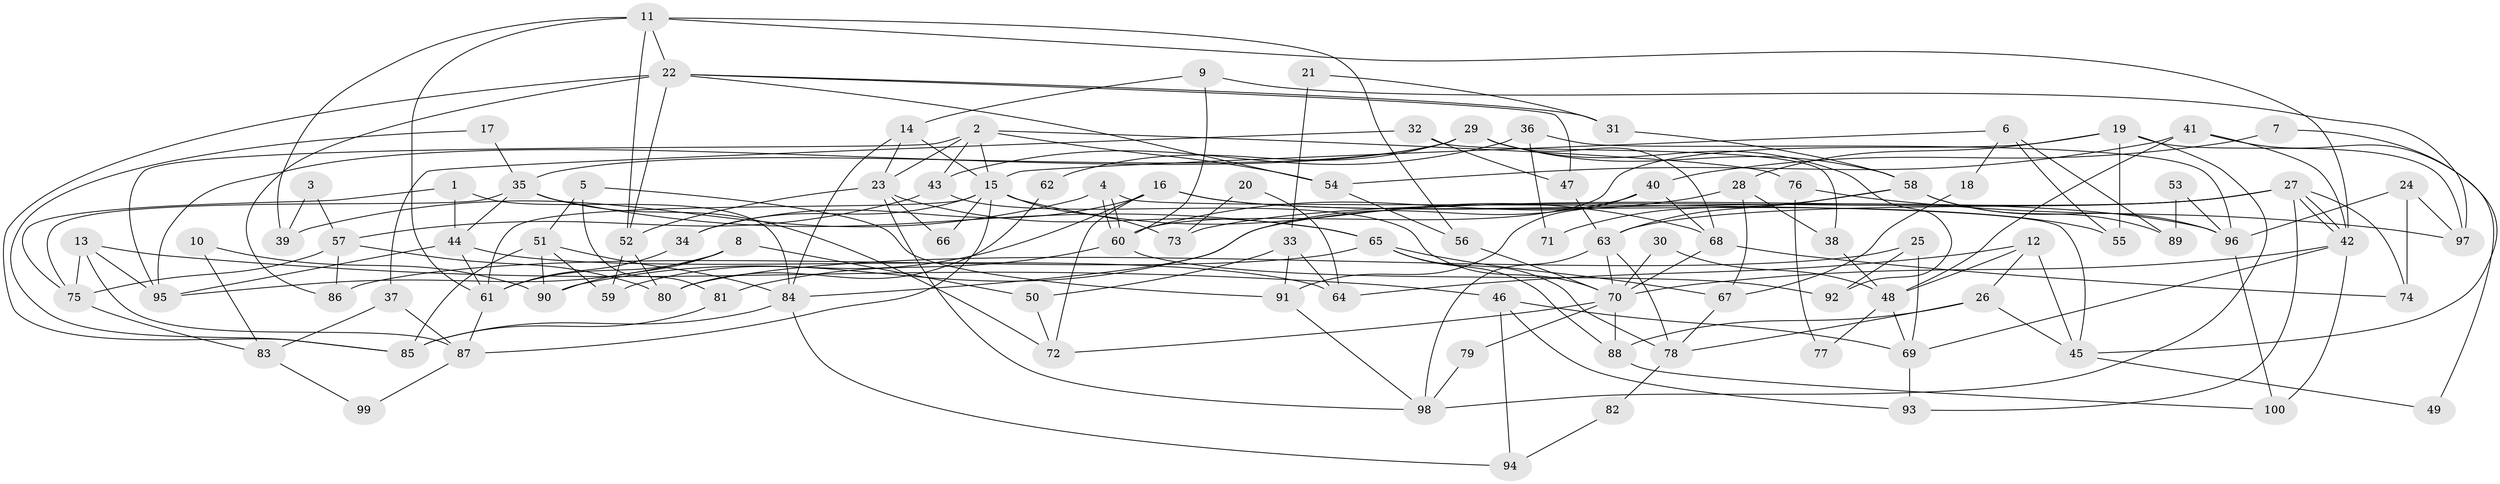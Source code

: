 // Generated by graph-tools (version 1.1) at 2025/15/03/09/25 04:15:08]
// undirected, 100 vertices, 200 edges
graph export_dot {
graph [start="1"]
  node [color=gray90,style=filled];
  1;
  2;
  3;
  4;
  5;
  6;
  7;
  8;
  9;
  10;
  11;
  12;
  13;
  14;
  15;
  16;
  17;
  18;
  19;
  20;
  21;
  22;
  23;
  24;
  25;
  26;
  27;
  28;
  29;
  30;
  31;
  32;
  33;
  34;
  35;
  36;
  37;
  38;
  39;
  40;
  41;
  42;
  43;
  44;
  45;
  46;
  47;
  48;
  49;
  50;
  51;
  52;
  53;
  54;
  55;
  56;
  57;
  58;
  59;
  60;
  61;
  62;
  63;
  64;
  65;
  66;
  67;
  68;
  69;
  70;
  71;
  72;
  73;
  74;
  75;
  76;
  77;
  78;
  79;
  80;
  81;
  82;
  83;
  84;
  85;
  86;
  87;
  88;
  89;
  90;
  91;
  92;
  93;
  94;
  95;
  96;
  97;
  98;
  99;
  100;
  1 -- 44;
  1 -- 75;
  1 -- 84;
  2 -- 54;
  2 -- 23;
  2 -- 15;
  2 -- 43;
  2 -- 76;
  2 -- 95;
  3 -- 39;
  3 -- 57;
  4 -- 60;
  4 -- 60;
  4 -- 45;
  4 -- 39;
  5 -- 51;
  5 -- 81;
  5 -- 91;
  6 -- 15;
  6 -- 55;
  6 -- 18;
  6 -- 89;
  7 -- 40;
  7 -- 45;
  8 -- 90;
  8 -- 61;
  8 -- 50;
  8 -- 95;
  9 -- 97;
  9 -- 14;
  9 -- 60;
  10 -- 90;
  10 -- 83;
  11 -- 42;
  11 -- 52;
  11 -- 22;
  11 -- 39;
  11 -- 56;
  11 -- 61;
  12 -- 64;
  12 -- 48;
  12 -- 26;
  12 -- 45;
  13 -- 87;
  13 -- 95;
  13 -- 46;
  13 -- 75;
  14 -- 23;
  14 -- 15;
  14 -- 84;
  15 -- 68;
  15 -- 34;
  15 -- 61;
  15 -- 66;
  15 -- 73;
  15 -- 87;
  16 -- 34;
  16 -- 72;
  16 -- 55;
  16 -- 59;
  16 -- 96;
  17 -- 35;
  17 -- 85;
  18 -- 67;
  19 -- 60;
  19 -- 98;
  19 -- 28;
  19 -- 55;
  19 -- 97;
  20 -- 73;
  20 -- 64;
  21 -- 31;
  21 -- 33;
  22 -- 86;
  22 -- 31;
  22 -- 47;
  22 -- 52;
  22 -- 54;
  22 -- 85;
  23 -- 52;
  23 -- 65;
  23 -- 66;
  23 -- 98;
  24 -- 74;
  24 -- 96;
  24 -- 97;
  25 -- 69;
  25 -- 92;
  25 -- 80;
  26 -- 88;
  26 -- 45;
  26 -- 78;
  27 -- 42;
  27 -- 42;
  27 -- 63;
  27 -- 73;
  27 -- 74;
  27 -- 90;
  27 -- 93;
  28 -- 60;
  28 -- 38;
  28 -- 67;
  29 -- 95;
  29 -- 68;
  29 -- 35;
  29 -- 58;
  29 -- 62;
  29 -- 92;
  30 -- 48;
  30 -- 70;
  31 -- 58;
  32 -- 47;
  32 -- 38;
  32 -- 37;
  33 -- 50;
  33 -- 91;
  33 -- 64;
  34 -- 61;
  35 -- 44;
  35 -- 65;
  35 -- 72;
  35 -- 75;
  36 -- 96;
  36 -- 43;
  36 -- 71;
  37 -- 87;
  37 -- 83;
  38 -- 48;
  40 -- 91;
  40 -- 84;
  40 -- 68;
  41 -- 54;
  41 -- 42;
  41 -- 48;
  41 -- 49;
  42 -- 70;
  42 -- 69;
  42 -- 100;
  43 -- 57;
  43 -- 70;
  44 -- 95;
  44 -- 61;
  44 -- 64;
  45 -- 49;
  46 -- 93;
  46 -- 69;
  46 -- 94;
  47 -- 63;
  48 -- 69;
  48 -- 77;
  50 -- 72;
  51 -- 85;
  51 -- 84;
  51 -- 59;
  51 -- 90;
  52 -- 59;
  52 -- 80;
  53 -- 96;
  53 -- 89;
  54 -- 56;
  56 -- 70;
  57 -- 80;
  57 -- 75;
  57 -- 86;
  58 -- 96;
  58 -- 63;
  58 -- 71;
  58 -- 89;
  60 -- 81;
  60 -- 92;
  61 -- 87;
  62 -- 80;
  63 -- 78;
  63 -- 70;
  63 -- 98;
  65 -- 67;
  65 -- 78;
  65 -- 86;
  65 -- 88;
  67 -- 78;
  68 -- 70;
  68 -- 74;
  69 -- 93;
  70 -- 72;
  70 -- 79;
  70 -- 88;
  75 -- 83;
  76 -- 97;
  76 -- 77;
  78 -- 82;
  79 -- 98;
  81 -- 85;
  82 -- 94;
  83 -- 99;
  84 -- 85;
  84 -- 94;
  87 -- 99;
  88 -- 100;
  91 -- 98;
  96 -- 100;
}
